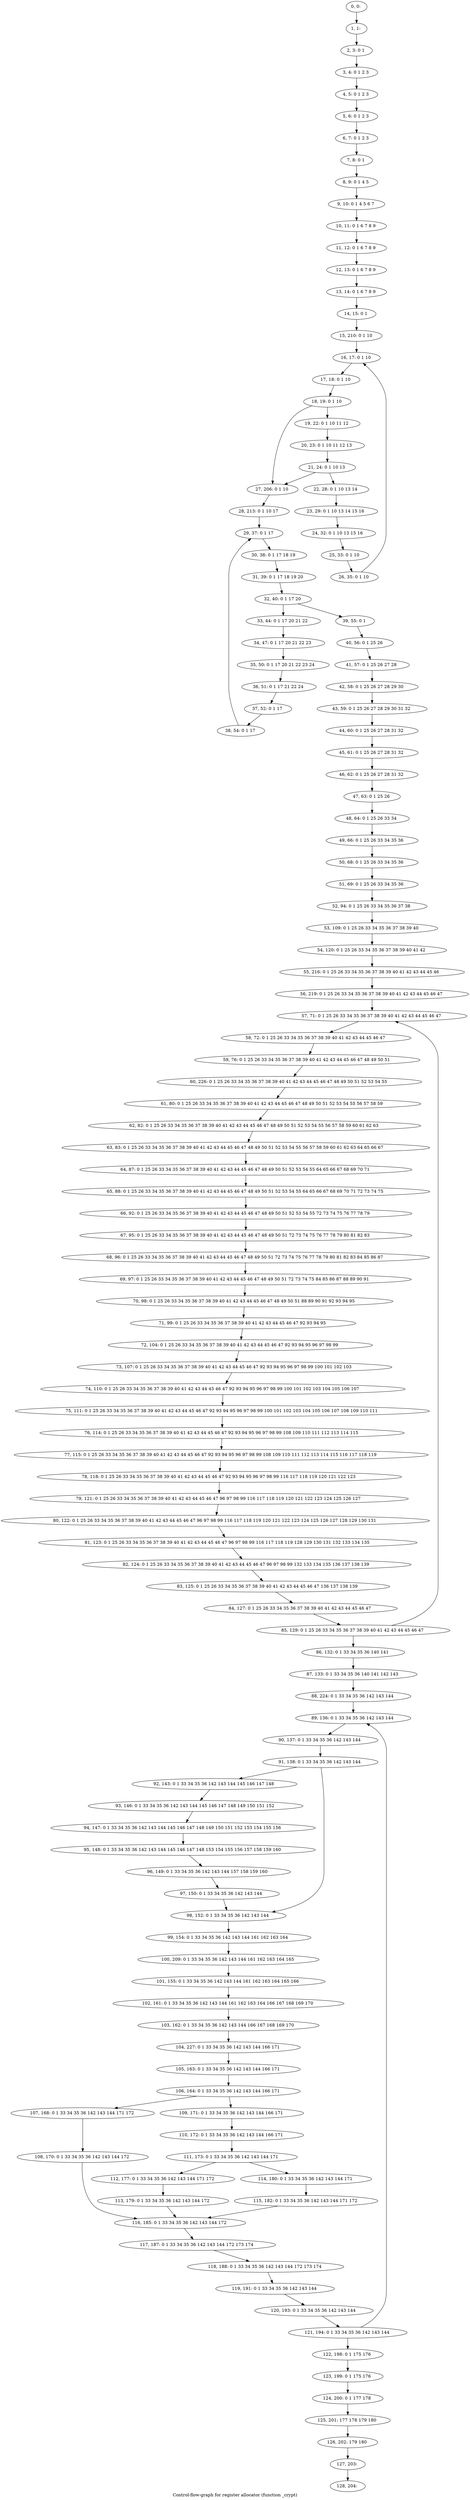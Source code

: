 digraph G {
graph [label="Control-flow-graph for register allocator (function _crypt)"]
0[label="0, 0: "];
1[label="1, 1: "];
2[label="2, 3: 0 1 "];
3[label="3, 4: 0 1 2 3 "];
4[label="4, 5: 0 1 2 3 "];
5[label="5, 6: 0 1 2 3 "];
6[label="6, 7: 0 1 2 3 "];
7[label="7, 8: 0 1 "];
8[label="8, 9: 0 1 4 5 "];
9[label="9, 10: 0 1 4 5 6 7 "];
10[label="10, 11: 0 1 6 7 8 9 "];
11[label="11, 12: 0 1 6 7 8 9 "];
12[label="12, 13: 0 1 6 7 8 9 "];
13[label="13, 14: 0 1 6 7 8 9 "];
14[label="14, 15: 0 1 "];
15[label="15, 210: 0 1 10 "];
16[label="16, 17: 0 1 10 "];
17[label="17, 18: 0 1 10 "];
18[label="18, 19: 0 1 10 "];
19[label="19, 22: 0 1 10 11 12 "];
20[label="20, 23: 0 1 10 11 12 13 "];
21[label="21, 24: 0 1 10 13 "];
22[label="22, 28: 0 1 10 13 14 "];
23[label="23, 29: 0 1 10 13 14 15 16 "];
24[label="24, 32: 0 1 10 13 15 16 "];
25[label="25, 33: 0 1 10 "];
26[label="26, 35: 0 1 10 "];
27[label="27, 206: 0 1 10 "];
28[label="28, 213: 0 1 10 17 "];
29[label="29, 37: 0 1 17 "];
30[label="30, 38: 0 1 17 18 19 "];
31[label="31, 39: 0 1 17 18 19 20 "];
32[label="32, 40: 0 1 17 20 "];
33[label="33, 44: 0 1 17 20 21 22 "];
34[label="34, 47: 0 1 17 20 21 22 23 "];
35[label="35, 50: 0 1 17 20 21 22 23 24 "];
36[label="36, 51: 0 1 17 21 22 24 "];
37[label="37, 52: 0 1 17 "];
38[label="38, 54: 0 1 17 "];
39[label="39, 55: 0 1 "];
40[label="40, 56: 0 1 25 26 "];
41[label="41, 57: 0 1 25 26 27 28 "];
42[label="42, 58: 0 1 25 26 27 28 29 30 "];
43[label="43, 59: 0 1 25 26 27 28 29 30 31 32 "];
44[label="44, 60: 0 1 25 26 27 28 31 32 "];
45[label="45, 61: 0 1 25 26 27 28 31 32 "];
46[label="46, 62: 0 1 25 26 27 28 31 32 "];
47[label="47, 63: 0 1 25 26 "];
48[label="48, 64: 0 1 25 26 33 34 "];
49[label="49, 66: 0 1 25 26 33 34 35 36 "];
50[label="50, 68: 0 1 25 26 33 34 35 36 "];
51[label="51, 69: 0 1 25 26 33 34 35 36 "];
52[label="52, 94: 0 1 25 26 33 34 35 36 37 38 "];
53[label="53, 109: 0 1 25 26 33 34 35 36 37 38 39 40 "];
54[label="54, 120: 0 1 25 26 33 34 35 36 37 38 39 40 41 42 "];
55[label="55, 216: 0 1 25 26 33 34 35 36 37 38 39 40 41 42 43 44 45 46 "];
56[label="56, 219: 0 1 25 26 33 34 35 36 37 38 39 40 41 42 43 44 45 46 47 "];
57[label="57, 71: 0 1 25 26 33 34 35 36 37 38 39 40 41 42 43 44 45 46 47 "];
58[label="58, 72: 0 1 25 26 33 34 35 36 37 38 39 40 41 42 43 44 45 46 47 "];
59[label="59, 76: 0 1 25 26 33 34 35 36 37 38 39 40 41 42 43 44 45 46 47 48 49 50 51 "];
60[label="60, 226: 0 1 25 26 33 34 35 36 37 38 39 40 41 42 43 44 45 46 47 48 49 50 51 52 53 54 55 "];
61[label="61, 80: 0 1 25 26 33 34 35 36 37 38 39 40 41 42 43 44 45 46 47 48 49 50 51 52 53 54 55 56 57 58 59 "];
62[label="62, 82: 0 1 25 26 33 34 35 36 37 38 39 40 41 42 43 44 45 46 47 48 49 50 51 52 53 54 55 56 57 58 59 60 61 62 63 "];
63[label="63, 83: 0 1 25 26 33 34 35 36 37 38 39 40 41 42 43 44 45 46 47 48 49 50 51 52 53 54 55 56 57 58 59 60 61 62 63 64 65 66 67 "];
64[label="64, 87: 0 1 25 26 33 34 35 36 37 38 39 40 41 42 43 44 45 46 47 48 49 50 51 52 53 54 55 64 65 66 67 68 69 70 71 "];
65[label="65, 88: 0 1 25 26 33 34 35 36 37 38 39 40 41 42 43 44 45 46 47 48 49 50 51 52 53 54 55 64 65 66 67 68 69 70 71 72 73 74 75 "];
66[label="66, 92: 0 1 25 26 33 34 35 36 37 38 39 40 41 42 43 44 45 46 47 48 49 50 51 52 53 54 55 72 73 74 75 76 77 78 79 "];
67[label="67, 95: 0 1 25 26 33 34 35 36 37 38 39 40 41 42 43 44 45 46 47 48 49 50 51 72 73 74 75 76 77 78 79 80 81 82 83 "];
68[label="68, 96: 0 1 25 26 33 34 35 36 37 38 39 40 41 42 43 44 45 46 47 48 49 50 51 72 73 74 75 76 77 78 79 80 81 82 83 84 85 86 87 "];
69[label="69, 97: 0 1 25 26 33 34 35 36 37 38 39 40 41 42 43 44 45 46 47 48 49 50 51 72 73 74 75 84 85 86 87 88 89 90 91 "];
70[label="70, 98: 0 1 25 26 33 34 35 36 37 38 39 40 41 42 43 44 45 46 47 48 49 50 51 88 89 90 91 92 93 94 95 "];
71[label="71, 99: 0 1 25 26 33 34 35 36 37 38 39 40 41 42 43 44 45 46 47 92 93 94 95 "];
72[label="72, 104: 0 1 25 26 33 34 35 36 37 38 39 40 41 42 43 44 45 46 47 92 93 94 95 96 97 98 99 "];
73[label="73, 107: 0 1 25 26 33 34 35 36 37 38 39 40 41 42 43 44 45 46 47 92 93 94 95 96 97 98 99 100 101 102 103 "];
74[label="74, 110: 0 1 25 26 33 34 35 36 37 38 39 40 41 42 43 44 45 46 47 92 93 94 95 96 97 98 99 100 101 102 103 104 105 106 107 "];
75[label="75, 111: 0 1 25 26 33 34 35 36 37 38 39 40 41 42 43 44 45 46 47 92 93 94 95 96 97 98 99 100 101 102 103 104 105 106 107 108 109 110 111 "];
76[label="76, 114: 0 1 25 26 33 34 35 36 37 38 39 40 41 42 43 44 45 46 47 92 93 94 95 96 97 98 99 108 109 110 111 112 113 114 115 "];
77[label="77, 115: 0 1 25 26 33 34 35 36 37 38 39 40 41 42 43 44 45 46 47 92 93 94 95 96 97 98 99 108 109 110 111 112 113 114 115 116 117 118 119 "];
78[label="78, 118: 0 1 25 26 33 34 35 36 37 38 39 40 41 42 43 44 45 46 47 92 93 94 95 96 97 98 99 116 117 118 119 120 121 122 123 "];
79[label="79, 121: 0 1 25 26 33 34 35 36 37 38 39 40 41 42 43 44 45 46 47 96 97 98 99 116 117 118 119 120 121 122 123 124 125 126 127 "];
80[label="80, 122: 0 1 25 26 33 34 35 36 37 38 39 40 41 42 43 44 45 46 47 96 97 98 99 116 117 118 119 120 121 122 123 124 125 126 127 128 129 130 131 "];
81[label="81, 123: 0 1 25 26 33 34 35 36 37 38 39 40 41 42 43 44 45 46 47 96 97 98 99 116 117 118 119 128 129 130 131 132 133 134 135 "];
82[label="82, 124: 0 1 25 26 33 34 35 36 37 38 39 40 41 42 43 44 45 46 47 96 97 98 99 132 133 134 135 136 137 138 139 "];
83[label="83, 125: 0 1 25 26 33 34 35 36 37 38 39 40 41 42 43 44 45 46 47 136 137 138 139 "];
84[label="84, 127: 0 1 25 26 33 34 35 36 37 38 39 40 41 42 43 44 45 46 47 "];
85[label="85, 129: 0 1 25 26 33 34 35 36 37 38 39 40 41 42 43 44 45 46 47 "];
86[label="86, 132: 0 1 33 34 35 36 140 141 "];
87[label="87, 133: 0 1 33 34 35 36 140 141 142 143 "];
88[label="88, 224: 0 1 33 34 35 36 142 143 144 "];
89[label="89, 136: 0 1 33 34 35 36 142 143 144 "];
90[label="90, 137: 0 1 33 34 35 36 142 143 144 "];
91[label="91, 138: 0 1 33 34 35 36 142 143 144 "];
92[label="92, 143: 0 1 33 34 35 36 142 143 144 145 146 147 148 "];
93[label="93, 146: 0 1 33 34 35 36 142 143 144 145 146 147 148 149 150 151 152 "];
94[label="94, 147: 0 1 33 34 35 36 142 143 144 145 146 147 148 149 150 151 152 153 154 155 156 "];
95[label="95, 148: 0 1 33 34 35 36 142 143 144 145 146 147 148 153 154 155 156 157 158 159 160 "];
96[label="96, 149: 0 1 33 34 35 36 142 143 144 157 158 159 160 "];
97[label="97, 150: 0 1 33 34 35 36 142 143 144 "];
98[label="98, 152: 0 1 33 34 35 36 142 143 144 "];
99[label="99, 154: 0 1 33 34 35 36 142 143 144 161 162 163 164 "];
100[label="100, 209: 0 1 33 34 35 36 142 143 144 161 162 163 164 165 "];
101[label="101, 155: 0 1 33 34 35 36 142 143 144 161 162 163 164 165 166 "];
102[label="102, 161: 0 1 33 34 35 36 142 143 144 161 162 163 164 166 167 168 169 170 "];
103[label="103, 162: 0 1 33 34 35 36 142 143 144 166 167 168 169 170 "];
104[label="104, 227: 0 1 33 34 35 36 142 143 144 166 171 "];
105[label="105, 163: 0 1 33 34 35 36 142 143 144 166 171 "];
106[label="106, 164: 0 1 33 34 35 36 142 143 144 166 171 "];
107[label="107, 168: 0 1 33 34 35 36 142 143 144 171 172 "];
108[label="108, 170: 0 1 33 34 35 36 142 143 144 172 "];
109[label="109, 171: 0 1 33 34 35 36 142 143 144 166 171 "];
110[label="110, 172: 0 1 33 34 35 36 142 143 144 166 171 "];
111[label="111, 173: 0 1 33 34 35 36 142 143 144 171 "];
112[label="112, 177: 0 1 33 34 35 36 142 143 144 171 172 "];
113[label="113, 179: 0 1 33 34 35 36 142 143 144 172 "];
114[label="114, 180: 0 1 33 34 35 36 142 143 144 171 "];
115[label="115, 182: 0 1 33 34 35 36 142 143 144 171 172 "];
116[label="116, 185: 0 1 33 34 35 36 142 143 144 172 "];
117[label="117, 187: 0 1 33 34 35 36 142 143 144 172 173 174 "];
118[label="118, 188: 0 1 33 34 35 36 142 143 144 172 173 174 "];
119[label="119, 191: 0 1 33 34 35 36 142 143 144 "];
120[label="120, 193: 0 1 33 34 35 36 142 143 144 "];
121[label="121, 194: 0 1 33 34 35 36 142 143 144 "];
122[label="122, 198: 0 1 175 176 "];
123[label="123, 199: 0 1 175 176 "];
124[label="124, 200: 0 1 177 178 "];
125[label="125, 201: 177 178 179 180 "];
126[label="126, 202: 179 180 "];
127[label="127, 203: "];
128[label="128, 204: "];
0->1 ;
1->2 ;
2->3 ;
3->4 ;
4->5 ;
5->6 ;
6->7 ;
7->8 ;
8->9 ;
9->10 ;
10->11 ;
11->12 ;
12->13 ;
13->14 ;
14->15 ;
15->16 ;
16->17 ;
17->18 ;
18->19 ;
18->27 ;
19->20 ;
20->21 ;
21->22 ;
21->27 ;
22->23 ;
23->24 ;
24->25 ;
25->26 ;
26->16 ;
27->28 ;
28->29 ;
29->30 ;
30->31 ;
31->32 ;
32->33 ;
32->39 ;
33->34 ;
34->35 ;
35->36 ;
36->37 ;
37->38 ;
38->29 ;
39->40 ;
40->41 ;
41->42 ;
42->43 ;
43->44 ;
44->45 ;
45->46 ;
46->47 ;
47->48 ;
48->49 ;
49->50 ;
50->51 ;
51->52 ;
52->53 ;
53->54 ;
54->55 ;
55->56 ;
56->57 ;
57->58 ;
58->59 ;
59->60 ;
60->61 ;
61->62 ;
62->63 ;
63->64 ;
64->65 ;
65->66 ;
66->67 ;
67->68 ;
68->69 ;
69->70 ;
70->71 ;
71->72 ;
72->73 ;
73->74 ;
74->75 ;
75->76 ;
76->77 ;
77->78 ;
78->79 ;
79->80 ;
80->81 ;
81->82 ;
82->83 ;
83->84 ;
84->85 ;
85->86 ;
85->57 ;
86->87 ;
87->88 ;
88->89 ;
89->90 ;
90->91 ;
91->92 ;
91->98 ;
92->93 ;
93->94 ;
94->95 ;
95->96 ;
96->97 ;
97->98 ;
98->99 ;
99->100 ;
100->101 ;
101->102 ;
102->103 ;
103->104 ;
104->105 ;
105->106 ;
106->107 ;
106->109 ;
107->108 ;
108->116 ;
109->110 ;
110->111 ;
111->112 ;
111->114 ;
112->113 ;
113->116 ;
114->115 ;
115->116 ;
116->117 ;
117->118 ;
118->119 ;
119->120 ;
120->121 ;
121->122 ;
121->89 ;
122->123 ;
123->124 ;
124->125 ;
125->126 ;
126->127 ;
127->128 ;
}
